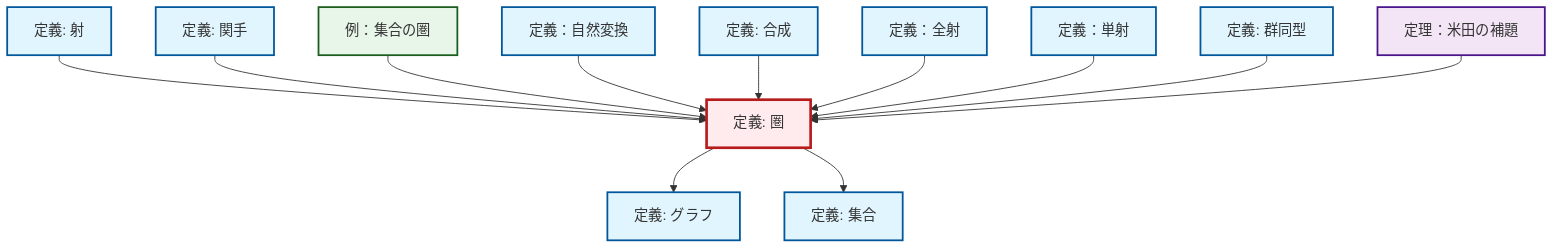graph TD
    classDef definition fill:#e1f5fe,stroke:#01579b,stroke-width:2px
    classDef theorem fill:#f3e5f5,stroke:#4a148c,stroke-width:2px
    classDef axiom fill:#fff3e0,stroke:#e65100,stroke-width:2px
    classDef example fill:#e8f5e9,stroke:#1b5e20,stroke-width:2px
    classDef current fill:#ffebee,stroke:#b71c1c,stroke-width:3px
    def-isomorphism["定義: 群同型"]:::definition
    def-graph["定義: グラフ"]:::definition
    def-category["定義: 圏"]:::definition
    thm-yoneda["定理：米田の補題"]:::theorem
    def-functor["定義: 関手"]:::definition
    def-natural-transformation["定義：自然変換"]:::definition
    def-epimorphism["定義：全射"]:::definition
    ex-set-category["例：集合の圏"]:::example
    def-set["定義: 集合"]:::definition
    def-morphism["定義: 射"]:::definition
    def-monomorphism["定義：単射"]:::definition
    def-composition["定義: 合成"]:::definition
    def-morphism --> def-category
    def-functor --> def-category
    ex-set-category --> def-category
    def-natural-transformation --> def-category
    def-composition --> def-category
    def-epimorphism --> def-category
    def-category --> def-graph
    def-category --> def-set
    def-monomorphism --> def-category
    def-isomorphism --> def-category
    thm-yoneda --> def-category
    class def-category current